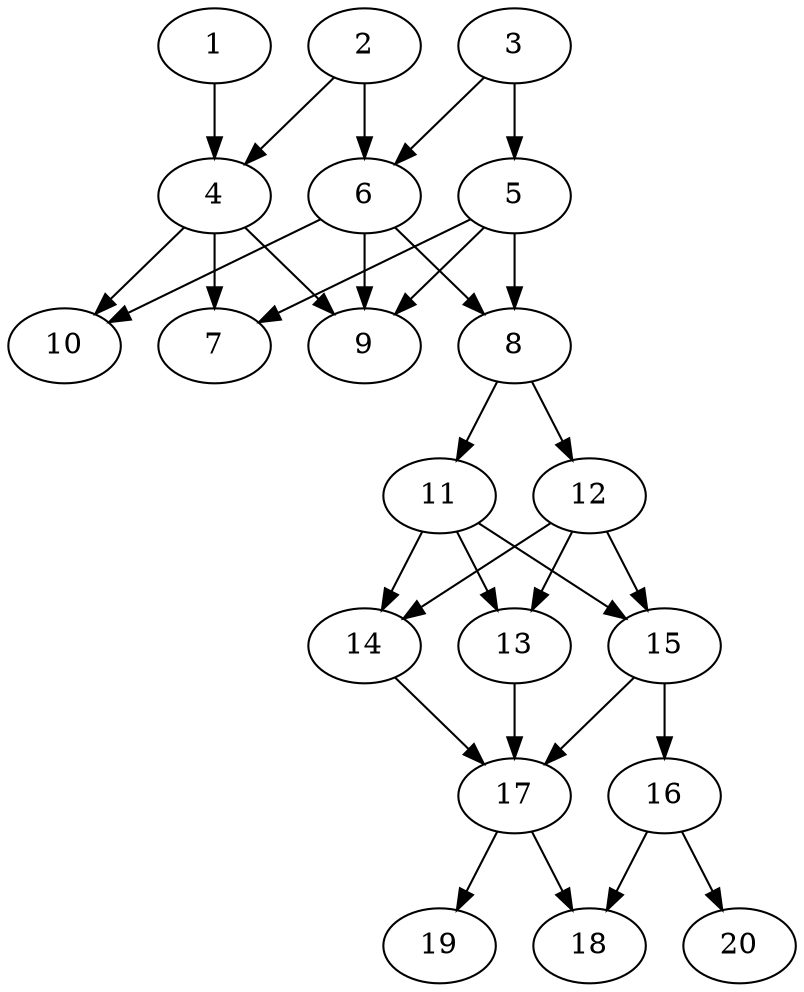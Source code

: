 // DAG automatically generated by daggen at Tue Jul 23 14:31:37 2019
// ./daggen --dot -n 20 --ccr 0.4 --fat 0.5 --regular 0.5 --density 0.8 --mindata 5242880 --maxdata 52428800 
digraph G {
  1 [size="106099200", alpha="0.05", expect_size="42439680"] 
  1 -> 4 [size ="42439680"]
  2 [size="14179840", alpha="0.08", expect_size="5671936"] 
  2 -> 4 [size ="5671936"]
  2 -> 6 [size ="5671936"]
  3 [size="84126720", alpha="0.20", expect_size="33650688"] 
  3 -> 5 [size ="33650688"]
  3 -> 6 [size ="33650688"]
  4 [size="106439680", alpha="0.18", expect_size="42575872"] 
  4 -> 7 [size ="42575872"]
  4 -> 9 [size ="42575872"]
  4 -> 10 [size ="42575872"]
  5 [size="76592640", alpha="0.18", expect_size="30637056"] 
  5 -> 7 [size ="30637056"]
  5 -> 8 [size ="30637056"]
  5 -> 9 [size ="30637056"]
  6 [size="89587200", alpha="0.16", expect_size="35834880"] 
  6 -> 8 [size ="35834880"]
  6 -> 9 [size ="35834880"]
  6 -> 10 [size ="35834880"]
  7 [size="96256000", alpha="0.08", expect_size="38502400"] 
  8 [size="83064320", alpha="0.09", expect_size="33225728"] 
  8 -> 11 [size ="33225728"]
  8 -> 12 [size ="33225728"]
  9 [size="128171520", alpha="0.00", expect_size="51268608"] 
  10 [size="37230080", alpha="0.01", expect_size="14892032"] 
  11 [size="94407680", alpha="0.05", expect_size="37763072"] 
  11 -> 13 [size ="37763072"]
  11 -> 14 [size ="37763072"]
  11 -> 15 [size ="37763072"]
  12 [size="122754560", alpha="0.08", expect_size="49101824"] 
  12 -> 13 [size ="49101824"]
  12 -> 14 [size ="49101824"]
  12 -> 15 [size ="49101824"]
  13 [size="49694720", alpha="0.05", expect_size="19877888"] 
  13 -> 17 [size ="19877888"]
  14 [size="49349120", alpha="0.02", expect_size="19739648"] 
  14 -> 17 [size ="19739648"]
  15 [size="36817920", alpha="0.12", expect_size="14727168"] 
  15 -> 16 [size ="14727168"]
  15 -> 17 [size ="14727168"]
  16 [size="22768640", alpha="0.02", expect_size="9107456"] 
  16 -> 18 [size ="9107456"]
  16 -> 20 [size ="9107456"]
  17 [size="116764160", alpha="0.13", expect_size="46705664"] 
  17 -> 18 [size ="46705664"]
  17 -> 19 [size ="46705664"]
  18 [size="44546560", alpha="0.06", expect_size="17818624"] 
  19 [size="99560960", alpha="0.04", expect_size="39824384"] 
  20 [size="100759040", alpha="0.10", expect_size="40303616"] 
}
